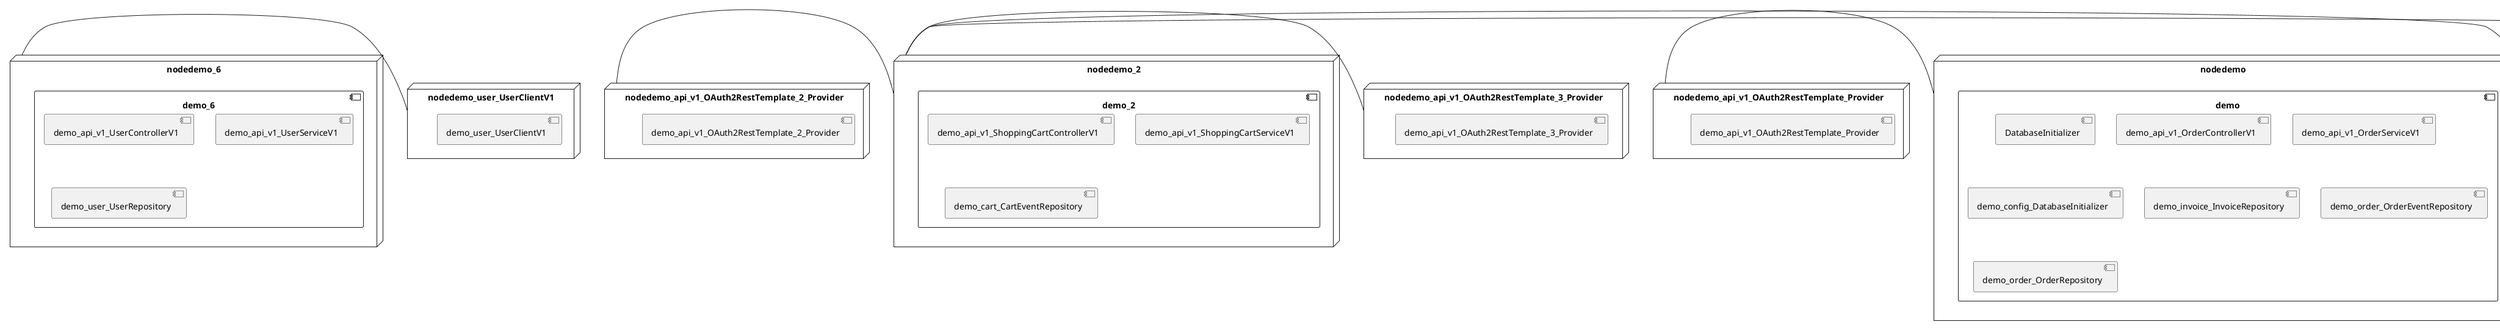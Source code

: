 @startuml
skinparam fixCircleLabelOverlapping true
skinparam componentStyle uml2
node nodedemo {
component demo {
[DatabaseInitializer] [[kbastani-spring-cloud-event-sourcing-example.system#_a68ahGWtEe-6AJTxOOwbEQ]]
[demo_api_v1_OrderControllerV1] [[kbastani-spring-cloud-event-sourcing-example.system#_a68ahGWtEe-6AJTxOOwbEQ]]
[demo_api_v1_OrderServiceV1] [[kbastani-spring-cloud-event-sourcing-example.system#_a68ahGWtEe-6AJTxOOwbEQ]]
[demo_config_DatabaseInitializer] [[kbastani-spring-cloud-event-sourcing-example.system#_a68ahGWtEe-6AJTxOOwbEQ]]
[demo_invoice_InvoiceRepository] [[kbastani-spring-cloud-event-sourcing-example.system#_a68ahGWtEe-6AJTxOOwbEQ]]
[demo_order_OrderEventRepository] [[kbastani-spring-cloud-event-sourcing-example.system#_a68ahGWtEe-6AJTxOOwbEQ]]
[demo_order_OrderRepository] [[kbastani-spring-cloud-event-sourcing-example.system#_a68ahGWtEe-6AJTxOOwbEQ]]
}
}
node nodedemo_2 {
component demo_2 {
[demo_api_v1_ShoppingCartControllerV1] [[kbastani-spring-cloud-event-sourcing-example.system#_a68ahGWtEe-6AJTxOOwbEQ]]
[demo_api_v1_ShoppingCartServiceV1] [[kbastani-spring-cloud-event-sourcing-example.system#_a68ahGWtEe-6AJTxOOwbEQ]]
[demo_cart_CartEventRepository] [[kbastani-spring-cloud-event-sourcing-example.system#_a68ahGWtEe-6AJTxOOwbEQ]]
}
}
node nodedemo_3 {
component demo_3 {
[demo_api_v1_CatalogControllerV1] [[kbastani-spring-cloud-event-sourcing-example.system#_a68ahGWtEe-6AJTxOOwbEQ]]
[demo_api_v1_CatalogServiceV1] [[kbastani-spring-cloud-event-sourcing-example.system#_a68ahGWtEe-6AJTxOOwbEQ]]
[demo_catalog_CatalogInfoRepository] [[kbastani-spring-cloud-event-sourcing-example.system#_a68ahGWtEe-6AJTxOOwbEQ]]
}
}
node nodedemo_4 {
component demo_4 {
[demo_account_AccountRepository] [[kbastani-spring-cloud-event-sourcing-example.system#_a68ahGWtEe-6AJTxOOwbEQ]]
[demo_api_v1_AccountControllerV1] [[kbastani-spring-cloud-event-sourcing-example.system#_a68ahGWtEe-6AJTxOOwbEQ]]
[demo_api_v1_AccountServiceV1] [[kbastani-spring-cloud-event-sourcing-example.system#_a68ahGWtEe-6AJTxOOwbEQ]]
}
}
node nodedemo_5 {
component demo_5 {
[demo_UserController] [[kbastani-spring-cloud-event-sourcing-example.system#_a68ahGWtEe-6AJTxOOwbEQ]]
[demo_UserRepository] [[kbastani-spring-cloud-event-sourcing-example.system#_a68ahGWtEe-6AJTxOOwbEQ]]
[demo_UserService] [[kbastani-spring-cloud-event-sourcing-example.system#_a68ahGWtEe-6AJTxOOwbEQ]]
[demo_login_UserController] [[kbastani-spring-cloud-event-sourcing-example.system#_a68ahGWtEe-6AJTxOOwbEQ]]
}
}
node nodedemo_6 {
component demo_6 {
[demo_api_v1_UserControllerV1] [[kbastani-spring-cloud-event-sourcing-example.system#_a68ahGWtEe-6AJTxOOwbEQ]]
[demo_api_v1_UserServiceV1] [[kbastani-spring-cloud-event-sourcing-example.system#_a68ahGWtEe-6AJTxOOwbEQ]]
[demo_user_UserRepository] [[kbastani-spring-cloud-event-sourcing-example.system#_a68ahGWtEe-6AJTxOOwbEQ]]
}
}
node nodedemo_v1 {
component demo_v1 {
[demo_v1_InventoryControllerV1] [[kbastani-spring-cloud-event-sourcing-example.system#_a68ahGWtEe-6AJTxOOwbEQ]]
[demo_v1_InventoryServiceV1] [[kbastani-spring-cloud-event-sourcing-example.system#_a68ahGWtEe-6AJTxOOwbEQ]]
}
}
node nodedemo_api_v1_OAuth2RestTemplate_2_Provider {
[demo_api_v1_OAuth2RestTemplate_2_Provider] [[kbastani-spring-cloud-event-sourcing-example.system#_a68ahGWtEe-6AJTxOOwbEQ]]
}
node nodedemo_api_v1_OAuth2RestTemplate_3_Provider {
[demo_api_v1_OAuth2RestTemplate_3_Provider] [[kbastani-spring-cloud-event-sourcing-example.system#_a68ahGWtEe-6AJTxOOwbEQ]]
}
node nodedemo_api_v1_OAuth2RestTemplate_Provider {
[demo_api_v1_OAuth2RestTemplate_Provider] [[kbastani-spring-cloud-event-sourcing-example.system#_a68ahGWtEe-6AJTxOOwbEQ]]
}
node nodedemo_api_v1_RestTemplate_2_Provider {
[demo_api_v1_RestTemplate_2_Provider] [[kbastani-spring-cloud-event-sourcing-example.system#_a68ahGWtEe-6AJTxOOwbEQ]]
}
node nodedemo_api_v1_RestTemplate_Provider {
[demo_api_v1_RestTemplate_Provider] [[kbastani-spring-cloud-event-sourcing-example.system#_a68ahGWtEe-6AJTxOOwbEQ]]
}
node nodedemo_inventory_InventoryRepository_Provider {
[demo_inventory_InventoryRepository_Provider] [[kbastani-spring-cloud-event-sourcing-example.system#_a68ahGWtEe-6AJTxOOwbEQ]]
}
node nodedemo_login_AuthenticationManager_Provider {
[demo_login_AuthenticationManager_Provider] [[kbastani-spring-cloud-event-sourcing-example.system#_a68ahGWtEe-6AJTxOOwbEQ]]
}
node nodedemo_login_ClientDetailsService_Provider {
[demo_login_ClientDetailsService_Provider] [[kbastani-spring-cloud-event-sourcing-example.system#_a68ahGWtEe-6AJTxOOwbEQ]]
}
node nodedemo_login_HttpSessionSecurityContextRepository_Provider {
[demo_login_HttpSessionSecurityContextRepository_Provider] [[kbastani-spring-cloud-event-sourcing-example.system#_a68ahGWtEe-6AJTxOOwbEQ]]
}
node nodedemo_login_LoginController {
[demo_login_LoginController] [[kbastani-spring-cloud-event-sourcing-example.system#_a68ahGWtEe-6AJTxOOwbEQ]]
}
node nodedemo_product_ProductRepository_Provider {
[demo_product_ProductRepository_Provider] [[kbastani-spring-cloud-event-sourcing-example.system#_a68ahGWtEe-6AJTxOOwbEQ]]
}
node nodedemo_user_UserClientV1 {
[demo_user_UserClientV1] [[kbastani-spring-cloud-event-sourcing-example.system#_a68ahGWtEe-6AJTxOOwbEQ]]
}
node nodedemo_v1_Session_Provider {
[demo_v1_Session_Provider] [[kbastani-spring-cloud-event-sourcing-example.system#_a68ahGWtEe-6AJTxOOwbEQ]]
}
[nodedemo_6] - [nodedemo_user_UserClientV1]
[nodedemo_api_v1_OAuth2RestTemplate_2_Provider] - [nodedemo_2]
[nodedemo_api_v1_OAuth2RestTemplate_3_Provider] - [nodedemo_2]
[nodedemo_api_v1_OAuth2RestTemplate_Provider] - [nodedemo]
[nodedemo_api_v1_RestTemplate_2_Provider] - [nodedemo_2]
[nodedemo_api_v1_RestTemplate_Provider] - [nodedemo_2]
[nodedemo_inventory_InventoryRepository_Provider] - [nodedemo_v1]
[nodedemo_login_AuthenticationManager_Provider] - [nodedemo_login_LoginController]
[nodedemo_login_ClientDetailsService_Provider] - [nodedemo_login_LoginController]
[nodedemo_login_HttpSessionSecurityContextRepository_Provider] - [nodedemo_login_LoginController]
[nodedemo_product_ProductRepository_Provider] - [nodedemo_v1]
[nodedemo_v1_Session_Provider] - [nodedemo_v1]

@enduml
